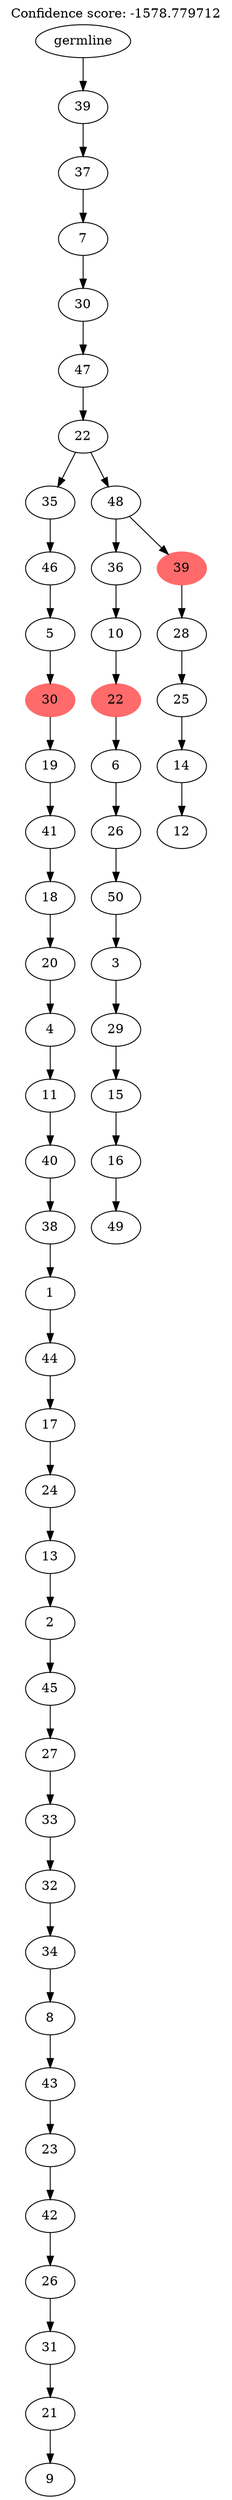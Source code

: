digraph g {
	"53" -> "54";
	"54" [label="9"];
	"52" -> "53";
	"53" [label="21"];
	"51" -> "52";
	"52" [label="31"];
	"50" -> "51";
	"51" [label="26"];
	"49" -> "50";
	"50" [label="42"];
	"48" -> "49";
	"49" [label="23"];
	"47" -> "48";
	"48" [label="43"];
	"46" -> "47";
	"47" [label="8"];
	"45" -> "46";
	"46" [label="34"];
	"44" -> "45";
	"45" [label="32"];
	"43" -> "44";
	"44" [label="33"];
	"42" -> "43";
	"43" [label="27"];
	"41" -> "42";
	"42" [label="45"];
	"40" -> "41";
	"41" [label="2"];
	"39" -> "40";
	"40" [label="13"];
	"38" -> "39";
	"39" [label="24"];
	"37" -> "38";
	"38" [label="17"];
	"36" -> "37";
	"37" [label="44"];
	"35" -> "36";
	"36" [label="1"];
	"34" -> "35";
	"35" [label="38"];
	"33" -> "34";
	"34" [label="40"];
	"32" -> "33";
	"33" [label="11"];
	"31" -> "32";
	"32" [label="4"];
	"30" -> "31";
	"31" [label="20"];
	"29" -> "30";
	"30" [label="18"];
	"28" -> "29";
	"29" [label="41"];
	"27" -> "28";
	"28" [label="19"];
	"26" -> "27";
	"27" [color=indianred1, style=filled, label="30"];
	"25" -> "26";
	"26" [label="5"];
	"24" -> "25";
	"25" [label="46"];
	"22" -> "23";
	"23" [label="49"];
	"21" -> "22";
	"22" [label="16"];
	"20" -> "21";
	"21" [label="15"];
	"19" -> "20";
	"20" [label="29"];
	"18" -> "19";
	"19" [label="3"];
	"17" -> "18";
	"18" [label="50"];
	"16" -> "17";
	"17" [label="26"];
	"15" -> "16";
	"16" [label="6"];
	"14" -> "15";
	"15" [color=indianred1, style=filled, label="22"];
	"13" -> "14";
	"14" [label="10"];
	"11" -> "12";
	"12" [label="12"];
	"10" -> "11";
	"11" [label="14"];
	"9" -> "10";
	"10" [label="25"];
	"8" -> "9";
	"9" [label="28"];
	"7" -> "8";
	"8" [color=indianred1, style=filled, label="39"];
	"7" -> "13";
	"13" [label="36"];
	"6" -> "7";
	"7" [label="48"];
	"6" -> "24";
	"24" [label="35"];
	"5" -> "6";
	"6" [label="22"];
	"4" -> "5";
	"5" [label="47"];
	"3" -> "4";
	"4" [label="30"];
	"2" -> "3";
	"3" [label="7"];
	"1" -> "2";
	"2" [label="37"];
	"0" -> "1";
	"1" [label="39"];
	"0" [label="germline"];
	labelloc="t";
	label="Confidence score: -1578.779712";
}
